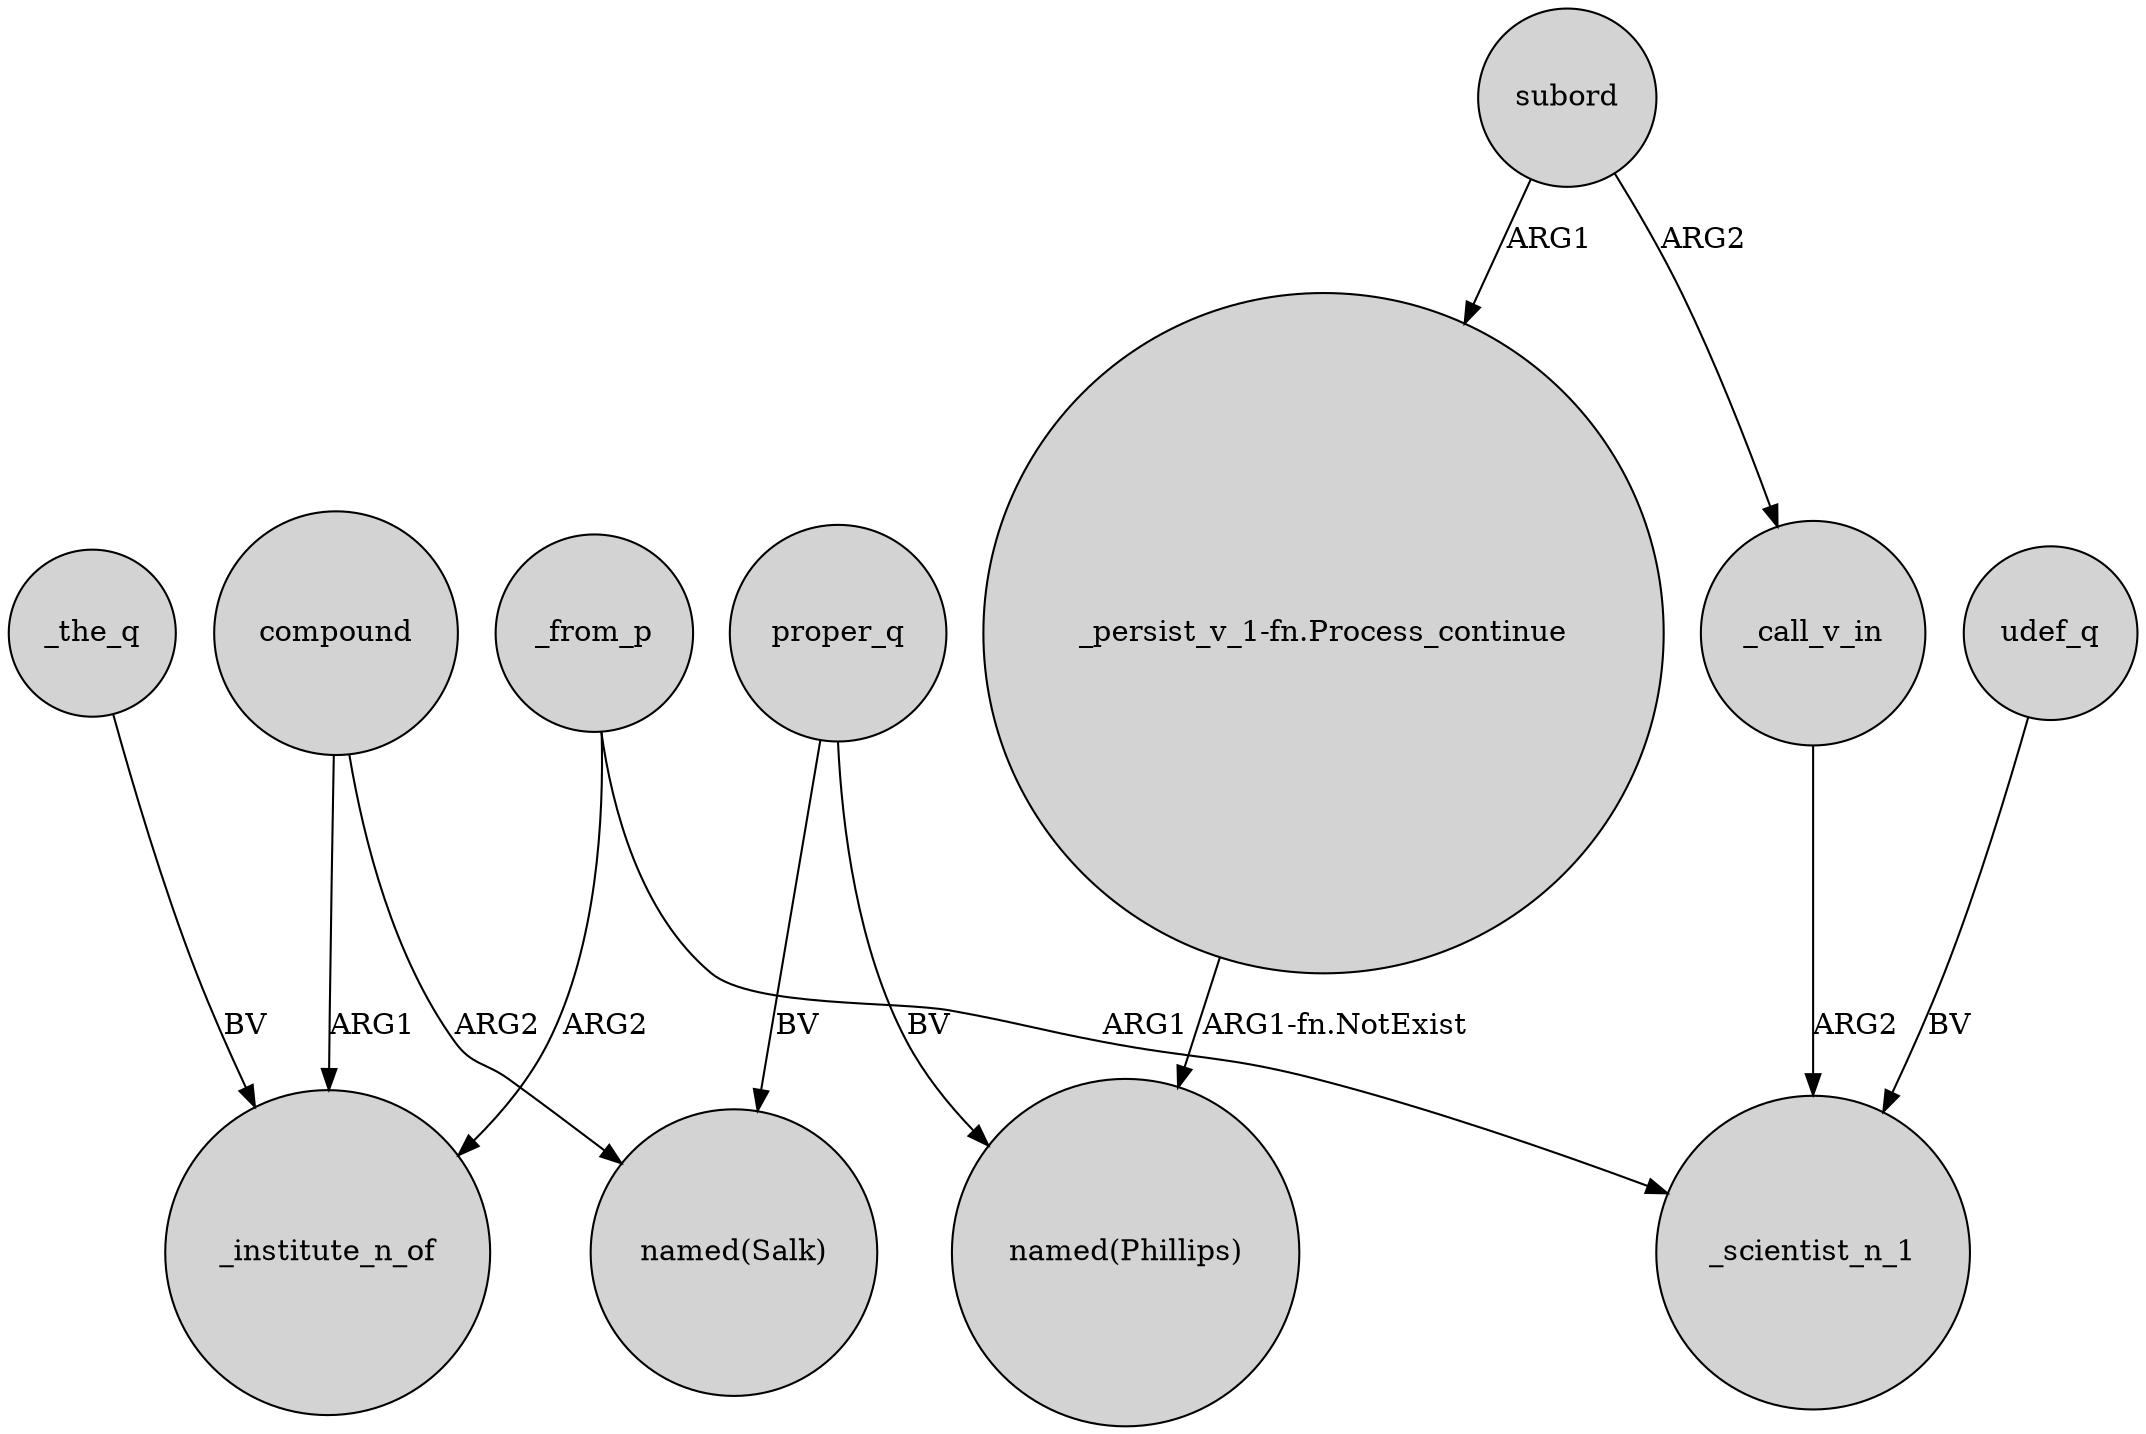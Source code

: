 digraph {
	node [shape=circle style=filled]
	_from_p -> _institute_n_of [label=ARG2]
	_call_v_in -> _scientist_n_1 [label=ARG2]
	proper_q -> "named(Salk)" [label=BV]
	"_persist_v_1-fn.Process_continue" -> "named(Phillips)" [label="ARG1-fn.NotExist"]
	udef_q -> _scientist_n_1 [label=BV]
	compound -> "named(Salk)" [label=ARG2]
	_the_q -> _institute_n_of [label=BV]
	_from_p -> _scientist_n_1 [label=ARG1]
	subord -> _call_v_in [label=ARG2]
	subord -> "_persist_v_1-fn.Process_continue" [label=ARG1]
	compound -> _institute_n_of [label=ARG1]
	proper_q -> "named(Phillips)" [label=BV]
}
